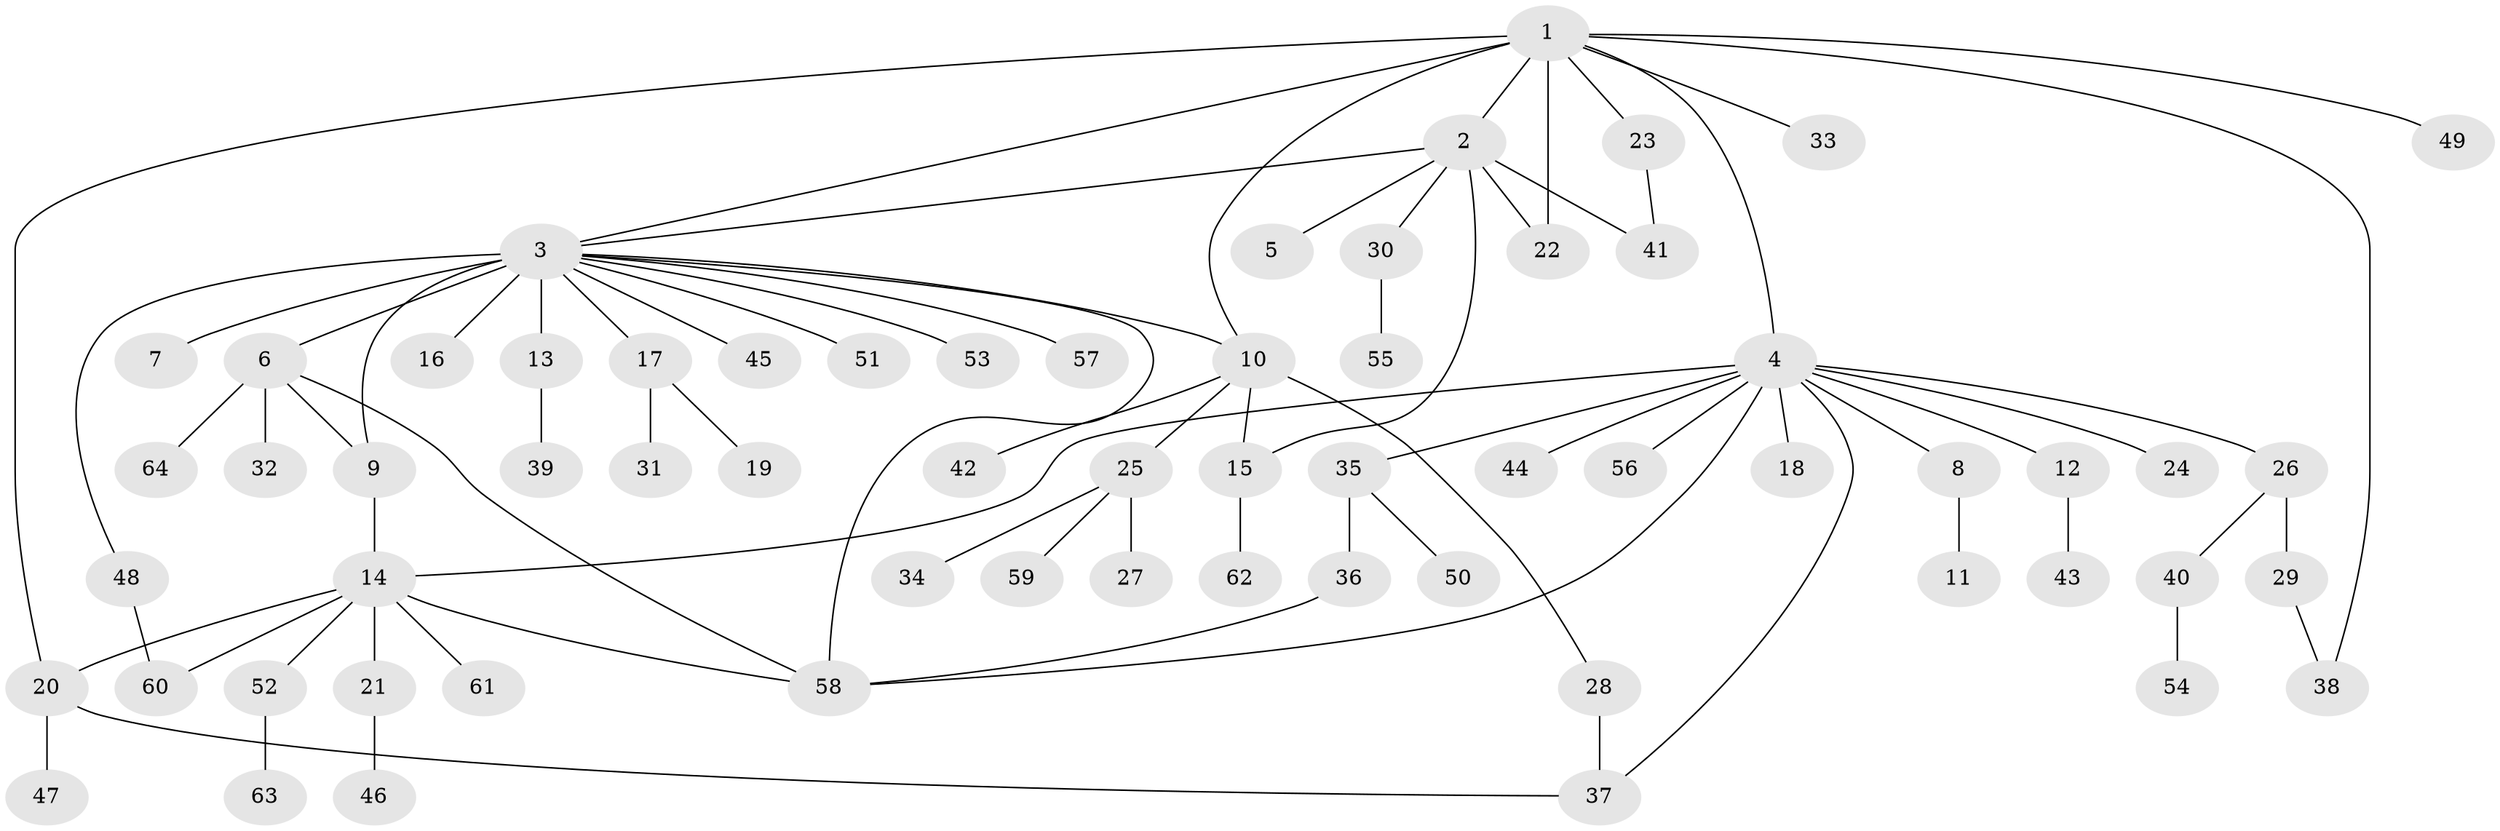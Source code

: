 // original degree distribution, {14: 0.007874015748031496, 7: 0.015748031496062992, 29: 0.007874015748031496, 13: 0.007874015748031496, 2: 0.25196850393700787, 6: 0.023622047244094488, 1: 0.5669291338582677, 4: 0.031496062992125984, 10: 0.007874015748031496, 5: 0.023622047244094488, 3: 0.05511811023622047}
// Generated by graph-tools (version 1.1) at 2025/35/03/09/25 02:35:21]
// undirected, 64 vertices, 79 edges
graph export_dot {
graph [start="1"]
  node [color=gray90,style=filled];
  1;
  2;
  3;
  4;
  5;
  6;
  7;
  8;
  9;
  10;
  11;
  12;
  13;
  14;
  15;
  16;
  17;
  18;
  19;
  20;
  21;
  22;
  23;
  24;
  25;
  26;
  27;
  28;
  29;
  30;
  31;
  32;
  33;
  34;
  35;
  36;
  37;
  38;
  39;
  40;
  41;
  42;
  43;
  44;
  45;
  46;
  47;
  48;
  49;
  50;
  51;
  52;
  53;
  54;
  55;
  56;
  57;
  58;
  59;
  60;
  61;
  62;
  63;
  64;
  1 -- 2 [weight=1.0];
  1 -- 3 [weight=1.0];
  1 -- 4 [weight=1.0];
  1 -- 10 [weight=1.0];
  1 -- 20 [weight=1.0];
  1 -- 22 [weight=3.0];
  1 -- 23 [weight=1.0];
  1 -- 33 [weight=1.0];
  1 -- 38 [weight=1.0];
  1 -- 49 [weight=1.0];
  2 -- 3 [weight=1.0];
  2 -- 5 [weight=1.0];
  2 -- 15 [weight=1.0];
  2 -- 22 [weight=1.0];
  2 -- 30 [weight=1.0];
  2 -- 41 [weight=1.0];
  3 -- 6 [weight=1.0];
  3 -- 7 [weight=1.0];
  3 -- 9 [weight=1.0];
  3 -- 10 [weight=1.0];
  3 -- 13 [weight=14.0];
  3 -- 16 [weight=1.0];
  3 -- 17 [weight=1.0];
  3 -- 45 [weight=1.0];
  3 -- 48 [weight=1.0];
  3 -- 51 [weight=1.0];
  3 -- 53 [weight=1.0];
  3 -- 57 [weight=1.0];
  3 -- 58 [weight=1.0];
  4 -- 8 [weight=1.0];
  4 -- 12 [weight=1.0];
  4 -- 14 [weight=1.0];
  4 -- 18 [weight=1.0];
  4 -- 24 [weight=1.0];
  4 -- 26 [weight=1.0];
  4 -- 35 [weight=1.0];
  4 -- 37 [weight=1.0];
  4 -- 44 [weight=1.0];
  4 -- 56 [weight=1.0];
  4 -- 58 [weight=1.0];
  6 -- 9 [weight=1.0];
  6 -- 32 [weight=1.0];
  6 -- 58 [weight=1.0];
  6 -- 64 [weight=1.0];
  8 -- 11 [weight=1.0];
  9 -- 14 [weight=1.0];
  10 -- 15 [weight=1.0];
  10 -- 25 [weight=1.0];
  10 -- 28 [weight=1.0];
  10 -- 42 [weight=1.0];
  12 -- 43 [weight=1.0];
  13 -- 39 [weight=1.0];
  14 -- 20 [weight=1.0];
  14 -- 21 [weight=2.0];
  14 -- 52 [weight=1.0];
  14 -- 58 [weight=1.0];
  14 -- 60 [weight=1.0];
  14 -- 61 [weight=1.0];
  15 -- 62 [weight=1.0];
  17 -- 19 [weight=1.0];
  17 -- 31 [weight=1.0];
  20 -- 37 [weight=1.0];
  20 -- 47 [weight=1.0];
  21 -- 46 [weight=1.0];
  23 -- 41 [weight=1.0];
  25 -- 27 [weight=1.0];
  25 -- 34 [weight=1.0];
  25 -- 59 [weight=1.0];
  26 -- 29 [weight=1.0];
  26 -- 40 [weight=1.0];
  28 -- 37 [weight=4.0];
  29 -- 38 [weight=1.0];
  30 -- 55 [weight=1.0];
  35 -- 36 [weight=2.0];
  35 -- 50 [weight=1.0];
  36 -- 58 [weight=1.0];
  40 -- 54 [weight=1.0];
  48 -- 60 [weight=1.0];
  52 -- 63 [weight=1.0];
}
